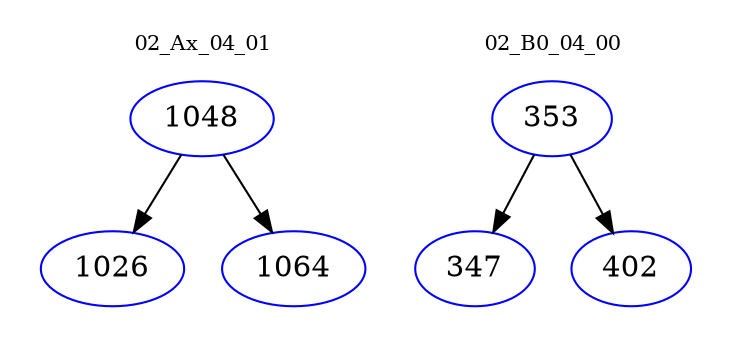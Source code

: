 digraph{
subgraph cluster_0 {
color = white
label = "02_Ax_04_01";
fontsize=10;
T0_1048 [label="1048", color="blue"]
T0_1048 -> T0_1026 [color="black"]
T0_1026 [label="1026", color="blue"]
T0_1048 -> T0_1064 [color="black"]
T0_1064 [label="1064", color="blue"]
}
subgraph cluster_1 {
color = white
label = "02_B0_04_00";
fontsize=10;
T1_353 [label="353", color="blue"]
T1_353 -> T1_347 [color="black"]
T1_347 [label="347", color="blue"]
T1_353 -> T1_402 [color="black"]
T1_402 [label="402", color="blue"]
}
}
